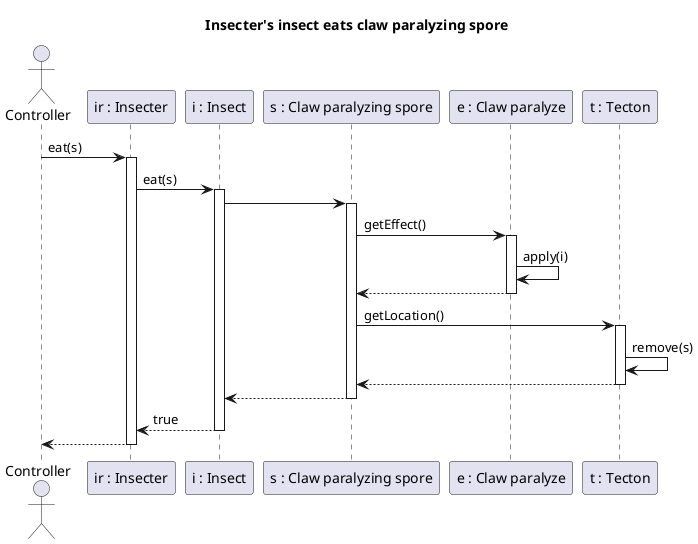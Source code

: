 @startuml  Insecter's insect eats claw paralyzing spore
title Insecter's insect eats claw paralyzing spore

actor Controller
participant "ir : Insecter" as IR
participant "i : Insect" as I
participant "s : Claw paralyzing spore" as S
participant "e : Claw paralyze" as E
participant "t : Tecton" as T

Controller -> IR: eat(s)
activate IR
IR -> I: eat(s)
activate I

I -> S
activate S

S -> E : getEffect()
activate E

E -> E : apply(i)

S <-- E
deactivate E

S -> T : getLocation()
activate T

T -> T : remove(s)

S <--T
deactivate T

I <-- S
deactivate S
IR <-- I : true

deactivate I

Controller <-- IR
deactivate IR
deactivate IR
@enduml